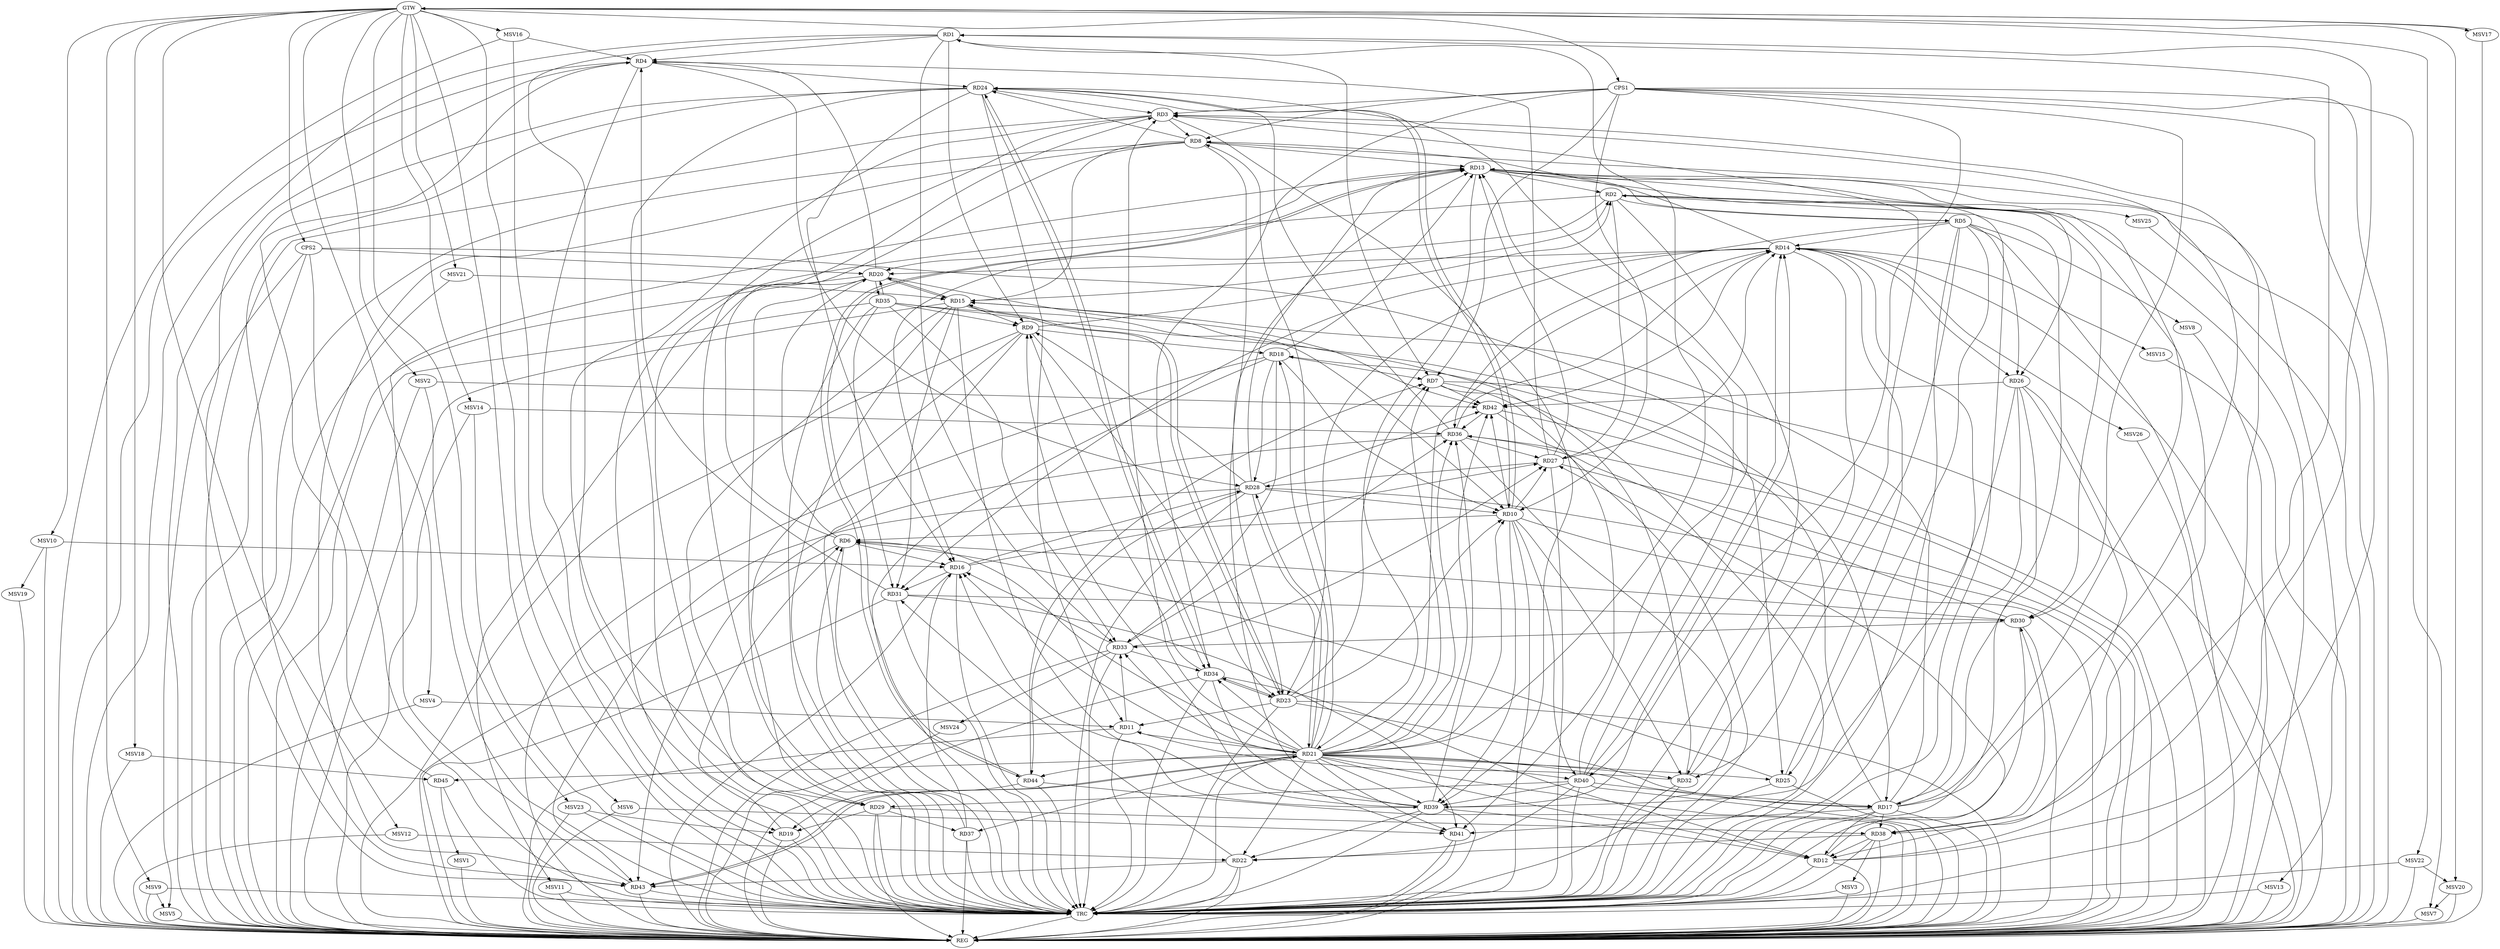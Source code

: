 strict digraph G {
  RD1 [ label="RD1" ];
  RD2 [ label="RD2" ];
  RD3 [ label="RD3" ];
  RD4 [ label="RD4" ];
  RD5 [ label="RD5" ];
  RD6 [ label="RD6" ];
  RD7 [ label="RD7" ];
  RD8 [ label="RD8" ];
  RD9 [ label="RD9" ];
  RD10 [ label="RD10" ];
  RD11 [ label="RD11" ];
  RD12 [ label="RD12" ];
  RD13 [ label="RD13" ];
  RD14 [ label="RD14" ];
  RD15 [ label="RD15" ];
  RD16 [ label="RD16" ];
  RD17 [ label="RD17" ];
  RD18 [ label="RD18" ];
  RD19 [ label="RD19" ];
  RD20 [ label="RD20" ];
  RD21 [ label="RD21" ];
  RD22 [ label="RD22" ];
  RD23 [ label="RD23" ];
  RD24 [ label="RD24" ];
  RD25 [ label="RD25" ];
  RD26 [ label="RD26" ];
  RD27 [ label="RD27" ];
  RD28 [ label="RD28" ];
  RD29 [ label="RD29" ];
  RD30 [ label="RD30" ];
  RD31 [ label="RD31" ];
  RD32 [ label="RD32" ];
  RD33 [ label="RD33" ];
  RD34 [ label="RD34" ];
  RD35 [ label="RD35" ];
  RD36 [ label="RD36" ];
  RD37 [ label="RD37" ];
  RD38 [ label="RD38" ];
  RD39 [ label="RD39" ];
  RD40 [ label="RD40" ];
  RD41 [ label="RD41" ];
  RD42 [ label="RD42" ];
  RD43 [ label="RD43" ];
  RD44 [ label="RD44" ];
  RD45 [ label="RD45" ];
  CPS1 [ label="CPS1" ];
  CPS2 [ label="CPS2" ];
  GTW [ label="GTW" ];
  REG [ label="REG" ];
  TRC [ label="TRC" ];
  MSV1 [ label="MSV1" ];
  MSV2 [ label="MSV2" ];
  MSV3 [ label="MSV3" ];
  MSV4 [ label="MSV4" ];
  MSV5 [ label="MSV5" ];
  MSV6 [ label="MSV6" ];
  MSV7 [ label="MSV7" ];
  MSV8 [ label="MSV8" ];
  MSV9 [ label="MSV9" ];
  MSV10 [ label="MSV10" ];
  MSV11 [ label="MSV11" ];
  MSV12 [ label="MSV12" ];
  MSV13 [ label="MSV13" ];
  MSV14 [ label="MSV14" ];
  MSV15 [ label="MSV15" ];
  MSV16 [ label="MSV16" ];
  MSV17 [ label="MSV17" ];
  MSV18 [ label="MSV18" ];
  MSV19 [ label="MSV19" ];
  MSV20 [ label="MSV20" ];
  MSV21 [ label="MSV21" ];
  MSV22 [ label="MSV22" ];
  MSV23 [ label="MSV23" ];
  MSV24 [ label="MSV24" ];
  MSV25 [ label="MSV25" ];
  MSV26 [ label="MSV26" ];
  RD1 -> RD4;
  RD1 -> RD7;
  RD1 -> RD9;
  RD12 -> RD1;
  RD1 -> RD33;
  RD1 -> RD38;
  RD2 -> RD5;
  RD9 -> RD2;
  RD2 -> RD12;
  RD13 -> RD2;
  RD15 -> RD2;
  RD2 -> RD16;
  RD17 -> RD2;
  RD2 -> RD19;
  RD2 -> RD27;
  RD2 -> RD30;
  RD6 -> RD3;
  RD3 -> RD8;
  RD12 -> RD3;
  RD17 -> RD3;
  RD21 -> RD3;
  RD24 -> RD3;
  RD3 -> RD29;
  RD32 -> RD3;
  RD3 -> RD39;
  RD20 -> RD4;
  RD4 -> RD24;
  RD27 -> RD4;
  RD4 -> RD28;
  RD31 -> RD4;
  RD4 -> RD43;
  RD45 -> RD4;
  RD5 -> RD13;
  RD5 -> RD14;
  RD5 -> RD25;
  RD5 -> RD26;
  RD5 -> RD32;
  RD5 -> RD36;
  RD10 -> RD6;
  RD6 -> RD16;
  RD19 -> RD6;
  RD6 -> RD20;
  RD25 -> RD6;
  RD30 -> RD6;
  RD37 -> RD6;
  RD18 -> RD7;
  RD23 -> RD7;
  RD7 -> RD41;
  RD7 -> RD42;
  RD44 -> RD7;
  RD8 -> RD13;
  RD14 -> RD8;
  RD8 -> RD15;
  RD8 -> RD23;
  RD8 -> RD24;
  RD8 -> RD43;
  RD15 -> RD9;
  RD9 -> RD18;
  RD9 -> RD23;
  RD28 -> RD9;
  RD9 -> RD29;
  RD34 -> RD9;
  RD35 -> RD9;
  RD39 -> RD9;
  RD18 -> RD10;
  RD23 -> RD10;
  RD10 -> RD24;
  RD24 -> RD10;
  RD10 -> RD27;
  RD28 -> RD10;
  RD10 -> RD32;
  RD35 -> RD10;
  RD10 -> RD39;
  RD10 -> RD40;
  RD10 -> RD42;
  RD11 -> RD21;
  RD23 -> RD11;
  RD24 -> RD11;
  RD32 -> RD11;
  RD11 -> RD33;
  RD17 -> RD12;
  RD21 -> RD12;
  RD12 -> RD27;
  RD34 -> RD12;
  RD38 -> RD12;
  RD39 -> RD12;
  RD17 -> RD13;
  RD18 -> RD13;
  RD13 -> RD20;
  RD13 -> RD21;
  RD13 -> RD26;
  RD27 -> RD13;
  RD28 -> RD13;
  RD39 -> RD13;
  RD40 -> RD13;
  RD43 -> RD13;
  RD13 -> RD44;
  RD44 -> RD13;
  RD14 -> RD20;
  RD14 -> RD23;
  RD25 -> RD14;
  RD14 -> RD26;
  RD27 -> RD14;
  RD14 -> RD31;
  RD14 -> RD32;
  RD36 -> RD14;
  RD39 -> RD14;
  RD40 -> RD14;
  RD14 -> RD42;
  RD17 -> RD15;
  RD15 -> RD20;
  RD20 -> RD15;
  RD15 -> RD23;
  RD23 -> RD15;
  RD15 -> RD29;
  RD15 -> RD31;
  RD32 -> RD15;
  RD15 -> RD39;
  RD21 -> RD16;
  RD24 -> RD16;
  RD16 -> RD27;
  RD16 -> RD28;
  RD16 -> RD31;
  RD33 -> RD16;
  RD37 -> RD16;
  RD39 -> RD16;
  RD17 -> RD18;
  RD23 -> RD17;
  RD26 -> RD17;
  RD35 -> RD17;
  RD17 -> RD38;
  RD40 -> RD17;
  RD17 -> RD41;
  RD21 -> RD18;
  RD18 -> RD28;
  RD18 -> RD33;
  RD29 -> RD19;
  RD44 -> RD19;
  RD20 -> RD35;
  RD35 -> RD20;
  RD20 -> RD42;
  RD21 -> RD28;
  RD28 -> RD21;
  RD21 -> RD32;
  RD21 -> RD33;
  RD21 -> RD39;
  RD21 -> RD41;
  RD21 -> RD43;
  RD43 -> RD21;
  RD22 -> RD31;
  RD38 -> RD22;
  RD39 -> RD22;
  RD40 -> RD22;
  RD22 -> RD43;
  RD23 -> RD34;
  RD34 -> RD23;
  RD24 -> RD34;
  RD34 -> RD24;
  RD36 -> RD24;
  RD40 -> RD24;
  RD24 -> RD43;
  RD26 -> RD38;
  RD26 -> RD39;
  RD26 -> RD42;
  RD27 -> RD28;
  RD33 -> RD27;
  RD36 -> RD27;
  RD28 -> RD42;
  RD28 -> RD43;
  RD28 -> RD44;
  RD29 -> RD37;
  RD29 -> RD38;
  RD40 -> RD29;
  RD31 -> RD30;
  RD30 -> RD33;
  RD30 -> RD36;
  RD38 -> RD30;
  RD35 -> RD31;
  RD31 -> RD41;
  RD33 -> RD34;
  RD35 -> RD33;
  RD33 -> RD36;
  RD34 -> RD41;
  RD39 -> RD36;
  RD42 -> RD36;
  RD36 -> RD43;
  RD40 -> RD39;
  CPS1 -> RD40;
  CPS1 -> RD10;
  CPS1 -> RD3;
  CPS1 -> RD7;
  CPS1 -> RD34;
  CPS1 -> RD8;
  CPS1 -> RD30;
  CPS2 -> RD20;
  CPS2 -> RD25;
  GTW -> CPS1;
  GTW -> CPS2;
  RD1 -> REG;
  RD2 -> REG;
  RD3 -> REG;
  RD4 -> REG;
  RD5 -> REG;
  RD6 -> REG;
  RD7 -> REG;
  RD8 -> REG;
  RD9 -> REG;
  RD10 -> REG;
  RD11 -> REG;
  RD12 -> REG;
  RD13 -> REG;
  RD14 -> REG;
  RD15 -> REG;
  RD16 -> REG;
  RD17 -> REG;
  RD18 -> REG;
  RD19 -> REG;
  RD20 -> REG;
  RD21 -> REG;
  RD22 -> REG;
  RD23 -> REG;
  RD24 -> REG;
  RD25 -> REG;
  RD26 -> REG;
  RD27 -> REG;
  RD28 -> REG;
  RD29 -> REG;
  RD30 -> REG;
  RD31 -> REG;
  RD32 -> REG;
  RD33 -> REG;
  RD34 -> REG;
  RD35 -> REG;
  RD36 -> REG;
  RD37 -> REG;
  RD38 -> REG;
  RD39 -> REG;
  RD40 -> REG;
  RD41 -> REG;
  RD42 -> REG;
  RD43 -> REG;
  RD44 -> REG;
  CPS1 -> REG;
  CPS2 -> REG;
  RD1 -> TRC;
  RD2 -> TRC;
  RD3 -> TRC;
  RD4 -> TRC;
  RD5 -> TRC;
  RD6 -> TRC;
  RD7 -> TRC;
  RD8 -> TRC;
  RD9 -> TRC;
  RD10 -> TRC;
  RD11 -> TRC;
  RD12 -> TRC;
  RD13 -> TRC;
  RD14 -> TRC;
  RD15 -> TRC;
  RD16 -> TRC;
  RD17 -> TRC;
  RD18 -> TRC;
  RD19 -> TRC;
  RD20 -> TRC;
  RD21 -> TRC;
  RD22 -> TRC;
  RD23 -> TRC;
  RD24 -> TRC;
  RD25 -> TRC;
  RD26 -> TRC;
  RD27 -> TRC;
  RD28 -> TRC;
  RD29 -> TRC;
  RD30 -> TRC;
  RD31 -> TRC;
  RD32 -> TRC;
  RD33 -> TRC;
  RD34 -> TRC;
  RD35 -> TRC;
  RD36 -> TRC;
  RD37 -> TRC;
  RD38 -> TRC;
  RD39 -> TRC;
  RD40 -> TRC;
  RD41 -> TRC;
  RD42 -> TRC;
  RD43 -> TRC;
  RD44 -> TRC;
  RD45 -> TRC;
  CPS1 -> TRC;
  CPS2 -> TRC;
  GTW -> TRC;
  TRC -> REG;
  RD21 -> RD44;
  RD21 -> RD36;
  RD21 -> RD42;
  RD21 -> RD6;
  RD21 -> RD1;
  RD21 -> RD8;
  RD21 -> RD25;
  RD21 -> RD45;
  RD21 -> RD37;
  RD21 -> RD40;
  RD21 -> RD34;
  RD21 -> RD7;
  RD21 -> RD17;
  RD21 -> RD14;
  RD21 -> RD22;
  RD21 -> RD10;
  RD45 -> MSV1;
  MSV1 -> REG;
  MSV2 -> RD42;
  GTW -> MSV2;
  MSV2 -> REG;
  MSV2 -> TRC;
  RD38 -> MSV3;
  MSV3 -> REG;
  MSV3 -> TRC;
  MSV4 -> RD11;
  GTW -> MSV4;
  MSV4 -> REG;
  CPS2 -> MSV5;
  MSV5 -> REG;
  MSV6 -> RD41;
  GTW -> MSV6;
  MSV6 -> REG;
  CPS1 -> MSV7;
  MSV7 -> REG;
  RD5 -> MSV8;
  MSV8 -> REG;
  MSV9 -> MSV5;
  GTW -> MSV9;
  MSV9 -> REG;
  MSV9 -> TRC;
  MSV10 -> RD16;
  GTW -> MSV10;
  MSV10 -> REG;
  RD20 -> MSV11;
  MSV11 -> REG;
  MSV11 -> TRC;
  MSV12 -> RD22;
  GTW -> MSV12;
  MSV12 -> REG;
  RD8 -> MSV13;
  MSV13 -> REG;
  MSV13 -> TRC;
  MSV14 -> RD36;
  GTW -> MSV14;
  MSV14 -> REG;
  MSV14 -> TRC;
  RD14 -> MSV15;
  MSV15 -> REG;
  MSV16 -> RD4;
  GTW -> MSV16;
  MSV16 -> REG;
  MSV16 -> TRC;
  MSV17 -> GTW;
  GTW -> MSV17;
  MSV17 -> REG;
  MSV18 -> RD45;
  GTW -> MSV18;
  MSV18 -> REG;
  MSV10 -> MSV19;
  MSV19 -> REG;
  MSV20 -> MSV7;
  GTW -> MSV20;
  MSV20 -> REG;
  MSV21 -> RD15;
  GTW -> MSV21;
  MSV21 -> REG;
  MSV22 -> MSV20;
  GTW -> MSV22;
  MSV22 -> REG;
  MSV22 -> TRC;
  MSV23 -> RD19;
  GTW -> MSV23;
  MSV23 -> REG;
  MSV23 -> TRC;
  RD33 -> MSV24;
  MSV24 -> REG;
  RD13 -> MSV25;
  MSV25 -> REG;
  RD14 -> MSV26;
  MSV26 -> REG;
}
